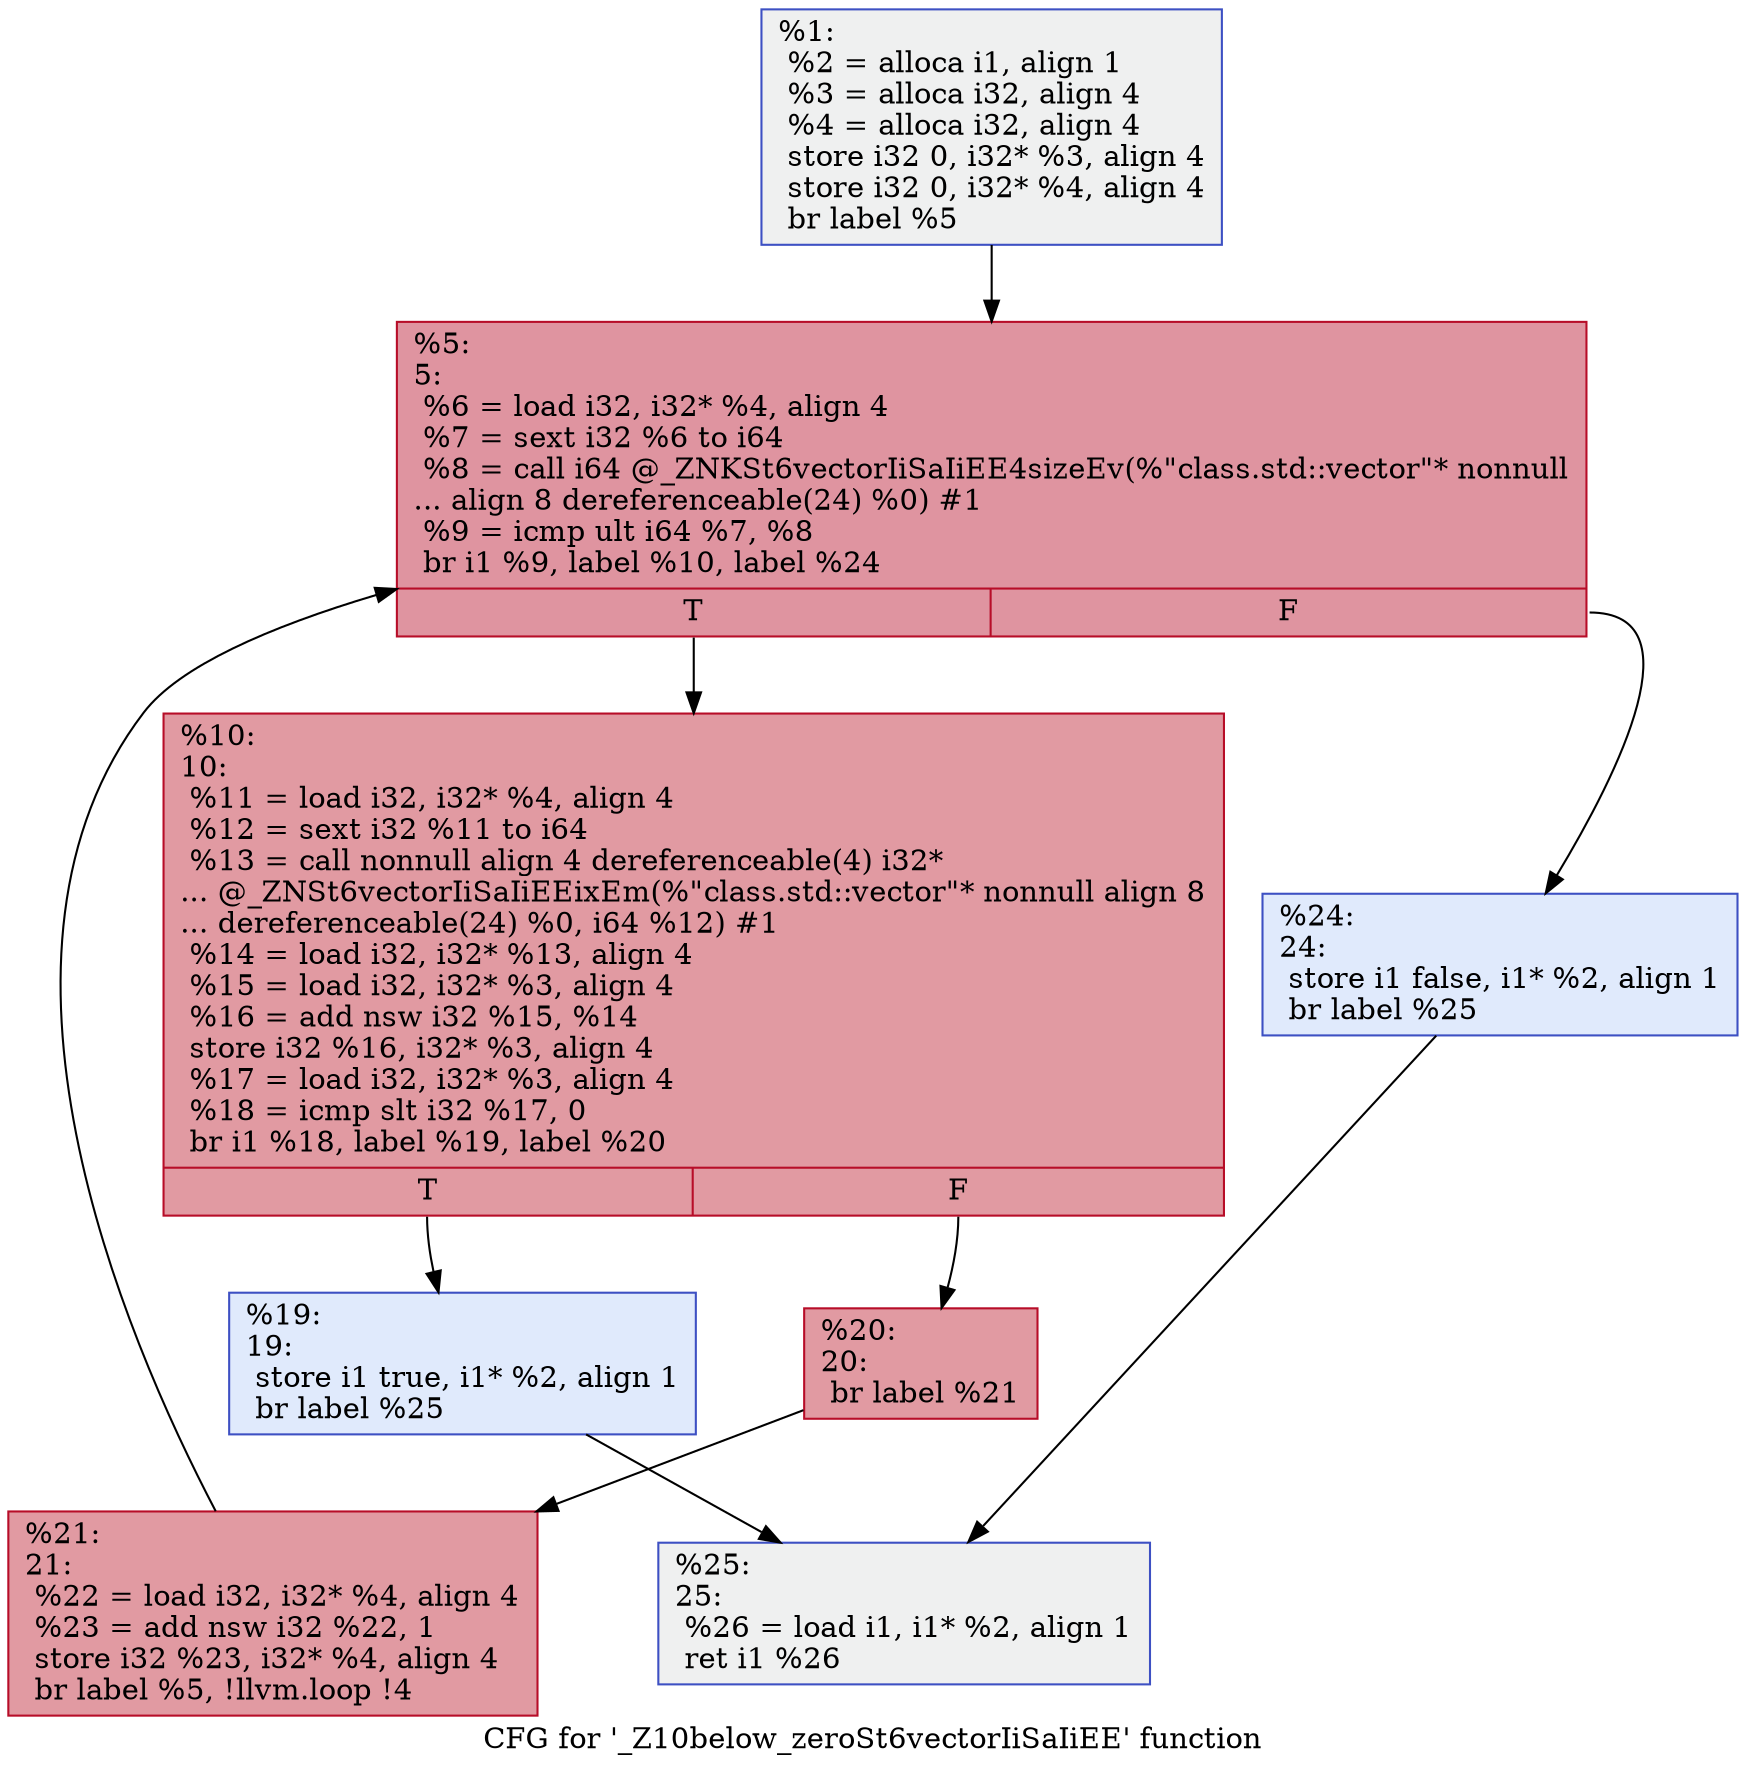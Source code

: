 digraph "CFG for '_Z10below_zeroSt6vectorIiSaIiEE' function" {
	label="CFG for '_Z10below_zeroSt6vectorIiSaIiEE' function";

	Node0x5607d5ddba50 [shape=record,color="#3d50c3ff", style=filled, fillcolor="#dbdcde70",label="{%1:\l  %2 = alloca i1, align 1\l  %3 = alloca i32, align 4\l  %4 = alloca i32, align 4\l  store i32 0, i32* %3, align 4\l  store i32 0, i32* %4, align 4\l  br label %5\l}"];
	Node0x5607d5ddba50 -> Node0x5607d5ddc3e0;
	Node0x5607d5ddc3e0 [shape=record,color="#b70d28ff", style=filled, fillcolor="#b70d2870",label="{%5:\l5:                                                \l  %6 = load i32, i32* %4, align 4\l  %7 = sext i32 %6 to i64\l  %8 = call i64 @_ZNKSt6vectorIiSaIiEE4sizeEv(%\"class.std::vector\"* nonnull\l... align 8 dereferenceable(24) %0) #1\l  %9 = icmp ult i64 %7, %8\l  br i1 %9, label %10, label %24\l|{<s0>T|<s1>F}}"];
	Node0x5607d5ddc3e0:s0 -> Node0x5607d5ddc270;
	Node0x5607d5ddc3e0:s1 -> Node0x5607d5ddc960;
	Node0x5607d5ddc270 [shape=record,color="#b70d28ff", style=filled, fillcolor="#bb1b2c70",label="{%10:\l10:                                               \l  %11 = load i32, i32* %4, align 4\l  %12 = sext i32 %11 to i64\l  %13 = call nonnull align 4 dereferenceable(4) i32*\l... @_ZNSt6vectorIiSaIiEEixEm(%\"class.std::vector\"* nonnull align 8\l... dereferenceable(24) %0, i64 %12) #1\l  %14 = load i32, i32* %13, align 4\l  %15 = load i32, i32* %3, align 4\l  %16 = add nsw i32 %15, %14\l  store i32 %16, i32* %3, align 4\l  %17 = load i32, i32* %3, align 4\l  %18 = icmp slt i32 %17, 0\l  br i1 %18, label %19, label %20\l|{<s0>T|<s1>F}}"];
	Node0x5607d5ddc270:s0 -> Node0x5607d5ddd0e0;
	Node0x5607d5ddc270:s1 -> Node0x5607d5ddd130;
	Node0x5607d5ddd0e0 [shape=record,color="#3d50c3ff", style=filled, fillcolor="#b9d0f970",label="{%19:\l19:                                               \l  store i1 true, i1* %2, align 1\l  br label %25\l}"];
	Node0x5607d5ddd0e0 -> Node0x5607d5ddd300;
	Node0x5607d5ddd130 [shape=record,color="#b70d28ff", style=filled, fillcolor="#bb1b2c70",label="{%20:\l20:                                               \l  br label %21\l}"];
	Node0x5607d5ddd130 -> Node0x5607d5ddd3c0;
	Node0x5607d5ddd3c0 [shape=record,color="#b70d28ff", style=filled, fillcolor="#bb1b2c70",label="{%21:\l21:                                               \l  %22 = load i32, i32* %4, align 4\l  %23 = add nsw i32 %22, 1\l  store i32 %23, i32* %4, align 4\l  br label %5, !llvm.loop !4\l}"];
	Node0x5607d5ddd3c0 -> Node0x5607d5ddc3e0;
	Node0x5607d5ddc960 [shape=record,color="#3d50c3ff", style=filled, fillcolor="#b9d0f970",label="{%24:\l24:                                               \l  store i1 false, i1* %2, align 1\l  br label %25\l}"];
	Node0x5607d5ddc960 -> Node0x5607d5ddd300;
	Node0x5607d5ddd300 [shape=record,color="#3d50c3ff", style=filled, fillcolor="#dbdcde70",label="{%25:\l25:                                               \l  %26 = load i1, i1* %2, align 1\l  ret i1 %26\l}"];
}
